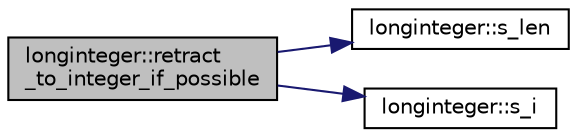 digraph "longinteger::retract_to_integer_if_possible"
{
  edge [fontname="Helvetica",fontsize="10",labelfontname="Helvetica",labelfontsize="10"];
  node [fontname="Helvetica",fontsize="10",shape=record];
  rankdir="LR";
  Node1612 [label="longinteger::retract\l_to_integer_if_possible",height=0.2,width=0.4,color="black", fillcolor="grey75", style="filled", fontcolor="black"];
  Node1612 -> Node1613 [color="midnightblue",fontsize="10",style="solid",fontname="Helvetica"];
  Node1613 [label="longinteger::s_len",height=0.2,width=0.4,color="black", fillcolor="white", style="filled",URL="$d3/d71/classlonginteger.html#a5d414ae211f4e16abd932257351c74df"];
  Node1612 -> Node1614 [color="midnightblue",fontsize="10",style="solid",fontname="Helvetica"];
  Node1614 [label="longinteger::s_i",height=0.2,width=0.4,color="black", fillcolor="white", style="filled",URL="$d3/d71/classlonginteger.html#aa0be3351b577305c0160b8bc8b4febde"];
}
